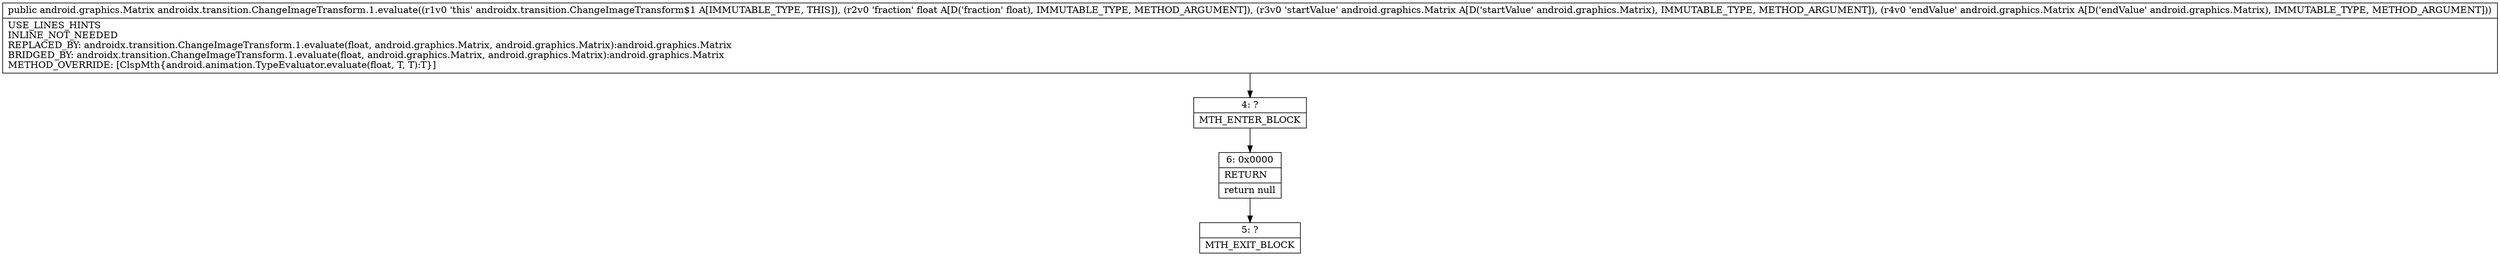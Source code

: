 digraph "CFG forandroidx.transition.ChangeImageTransform.1.evaluate(FLandroid\/graphics\/Matrix;Landroid\/graphics\/Matrix;)Landroid\/graphics\/Matrix;" {
Node_4 [shape=record,label="{4\:\ ?|MTH_ENTER_BLOCK\l}"];
Node_6 [shape=record,label="{6\:\ 0x0000|RETURN\l|return null\l}"];
Node_5 [shape=record,label="{5\:\ ?|MTH_EXIT_BLOCK\l}"];
MethodNode[shape=record,label="{public android.graphics.Matrix androidx.transition.ChangeImageTransform.1.evaluate((r1v0 'this' androidx.transition.ChangeImageTransform$1 A[IMMUTABLE_TYPE, THIS]), (r2v0 'fraction' float A[D('fraction' float), IMMUTABLE_TYPE, METHOD_ARGUMENT]), (r3v0 'startValue' android.graphics.Matrix A[D('startValue' android.graphics.Matrix), IMMUTABLE_TYPE, METHOD_ARGUMENT]), (r4v0 'endValue' android.graphics.Matrix A[D('endValue' android.graphics.Matrix), IMMUTABLE_TYPE, METHOD_ARGUMENT]))  | USE_LINES_HINTS\lINLINE_NOT_NEEDED\lREPLACED_BY: androidx.transition.ChangeImageTransform.1.evaluate(float, android.graphics.Matrix, android.graphics.Matrix):android.graphics.Matrix\lBRIDGED_BY: androidx.transition.ChangeImageTransform.1.evaluate(float, android.graphics.Matrix, android.graphics.Matrix):android.graphics.Matrix\lMETHOD_OVERRIDE: [ClspMth\{android.animation.TypeEvaluator.evaluate(float, T, T):T\}]\l}"];
MethodNode -> Node_4;Node_4 -> Node_6;
Node_6 -> Node_5;
}

